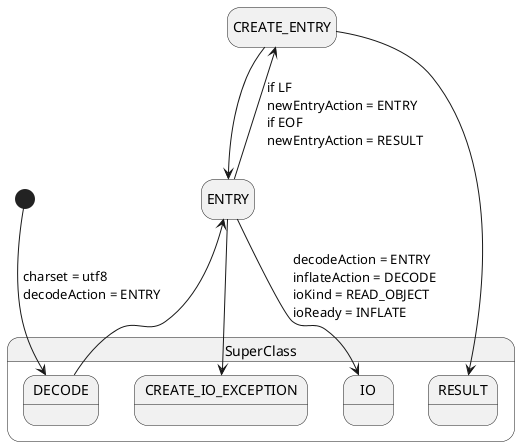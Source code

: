 '
' Copyright (C) 2020-2022 Objectos Software LTDA.
'
' Licensed under the Apache License, Version 2.0 (the "License");
' you may not use this file except in compliance with the License.
' You may obtain a copy of the License at
'
' http://www.apache.org/licenses/LICENSE-2.0
'
' Unless required by applicable law or agreed to in writing, software
' distributed under the License is distributed on an "AS IS" BASIS,
' WITHOUT WARRANTIES OR CONDITIONS OF ANY KIND, either express or implied.
' See the License for the specific language governing permissions and
' limitations under the License.
'

@startuml

hide empty description
skinparam shadowing false

state SuperClass {
  state CREATE_IO_EXCEPTION {
  }
  
  state DECODE {
  }
  
  state IO {
  }  
  
  state RESULT {
  }
}

[*] --> DECODE : charset = utf8\ldecodeAction = ENTRY

CREATE_ENTRY --> ENTRY
CREATE_ENTRY --> RESULT

DECODE --> ENTRY

ENTRY --> CREATE_IO_EXCEPTION
ENTRY --> IO : decodeAction = ENTRY\linflateAction = DECODE\lioKind = READ_OBJECT\lioReady = INFLATE
ENTRY --> CREATE_ENTRY : if LF\lnewEntryAction = ENTRY\lif EOF\lnewEntryAction = RESULT

@enduml